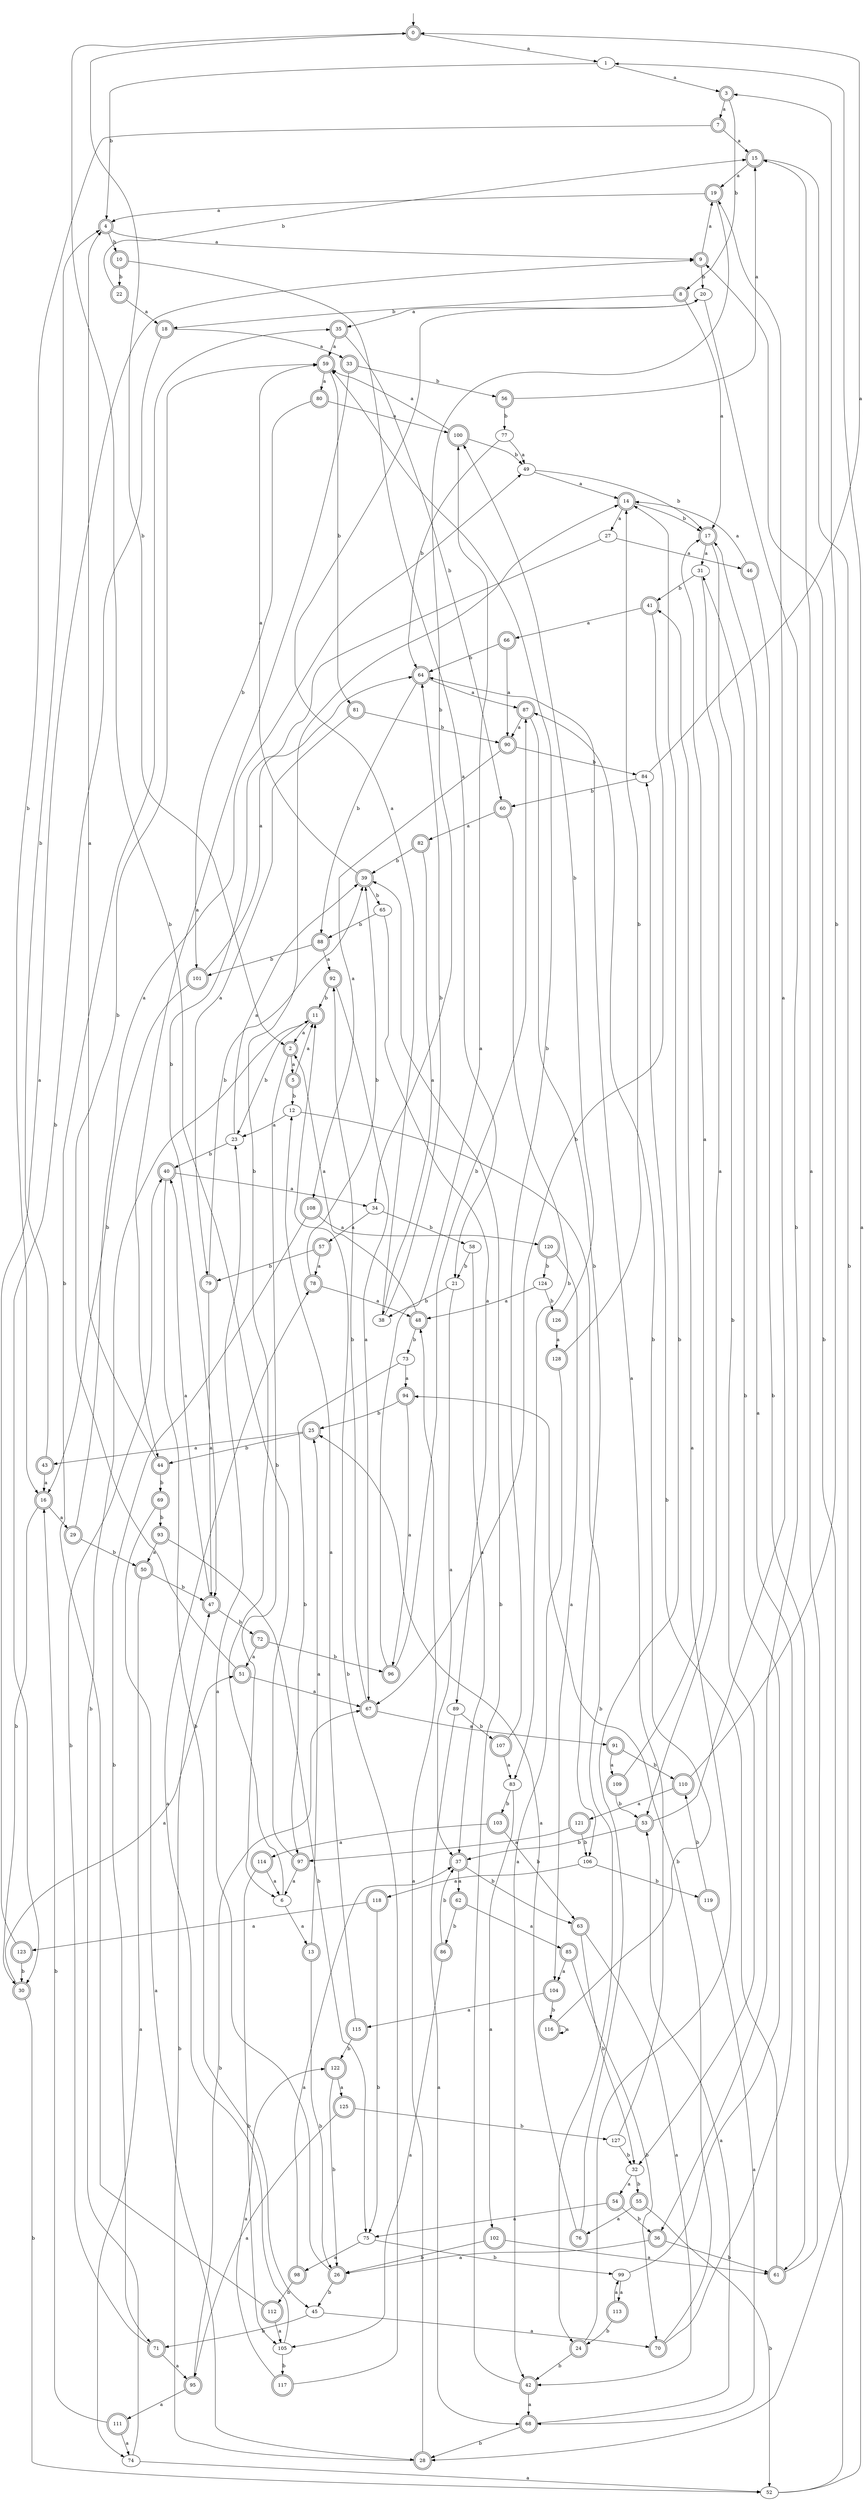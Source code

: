 digraph RandomDFA {
  __start0 [label="", shape=none];
  __start0 -> 0 [label=""];
  0 [shape=circle] [shape=doublecircle]
  0 -> 1 [label="a"]
  0 -> 2 [label="b"]
  1
  1 -> 3 [label="a"]
  1 -> 4 [label="b"]
  2 [shape=doublecircle]
  2 -> 5 [label="a"]
  2 -> 6 [label="b"]
  3 [shape=doublecircle]
  3 -> 7 [label="a"]
  3 -> 8 [label="b"]
  4 [shape=doublecircle]
  4 -> 9 [label="a"]
  4 -> 10 [label="b"]
  5 [shape=doublecircle]
  5 -> 11 [label="a"]
  5 -> 12 [label="b"]
  6
  6 -> 13 [label="a"]
  6 -> 14 [label="b"]
  7 [shape=doublecircle]
  7 -> 15 [label="a"]
  7 -> 16 [label="b"]
  8 [shape=doublecircle]
  8 -> 17 [label="a"]
  8 -> 18 [label="b"]
  9 [shape=doublecircle]
  9 -> 19 [label="a"]
  9 -> 20 [label="b"]
  10 [shape=doublecircle]
  10 -> 21 [label="a"]
  10 -> 22 [label="b"]
  11 [shape=doublecircle]
  11 -> 2 [label="a"]
  11 -> 23 [label="b"]
  12
  12 -> 23 [label="a"]
  12 -> 24 [label="b"]
  13 [shape=doublecircle]
  13 -> 25 [label="a"]
  13 -> 26 [label="b"]
  14 [shape=doublecircle]
  14 -> 27 [label="a"]
  14 -> 17 [label="b"]
  15 [shape=doublecircle]
  15 -> 19 [label="a"]
  15 -> 28 [label="b"]
  16 [shape=doublecircle]
  16 -> 29 [label="a"]
  16 -> 30 [label="b"]
  17 [shape=doublecircle]
  17 -> 31 [label="a"]
  17 -> 32 [label="b"]
  18 [shape=doublecircle]
  18 -> 33 [label="a"]
  18 -> 30 [label="b"]
  19 [shape=doublecircle]
  19 -> 4 [label="a"]
  19 -> 34 [label="b"]
  20
  20 -> 35 [label="a"]
  20 -> 36 [label="b"]
  21
  21 -> 37 [label="a"]
  21 -> 38 [label="b"]
  22 [shape=doublecircle]
  22 -> 18 [label="a"]
  22 -> 15 [label="b"]
  23
  23 -> 39 [label="a"]
  23 -> 40 [label="b"]
  24 [shape=doublecircle]
  24 -> 41 [label="a"]
  24 -> 42 [label="b"]
  25 [shape=doublecircle]
  25 -> 43 [label="a"]
  25 -> 44 [label="b"]
  26 [shape=doublecircle]
  26 -> 23 [label="a"]
  26 -> 45 [label="b"]
  27
  27 -> 46 [label="a"]
  27 -> 47 [label="b"]
  28 [shape=doublecircle]
  28 -> 48 [label="a"]
  28 -> 47 [label="b"]
  29 [shape=doublecircle]
  29 -> 49 [label="a"]
  29 -> 50 [label="b"]
  30 [shape=doublecircle]
  30 -> 51 [label="a"]
  30 -> 52 [label="b"]
  31
  31 -> 53 [label="a"]
  31 -> 41 [label="b"]
  32
  32 -> 54 [label="a"]
  32 -> 55 [label="b"]
  33 [shape=doublecircle]
  33 -> 44 [label="a"]
  33 -> 56 [label="b"]
  34
  34 -> 57 [label="a"]
  34 -> 58 [label="b"]
  35 [shape=doublecircle]
  35 -> 59 [label="a"]
  35 -> 60 [label="b"]
  36 [shape=doublecircle]
  36 -> 26 [label="a"]
  36 -> 61 [label="b"]
  37 [shape=doublecircle]
  37 -> 62 [label="a"]
  37 -> 63 [label="b"]
  38
  38 -> 20 [label="a"]
  38 -> 64 [label="b"]
  39 [shape=doublecircle]
  39 -> 59 [label="a"]
  39 -> 65 [label="b"]
  40 [shape=doublecircle]
  40 -> 34 [label="a"]
  40 -> 45 [label="b"]
  41 [shape=doublecircle]
  41 -> 66 [label="a"]
  41 -> 67 [label="b"]
  42 [shape=doublecircle]
  42 -> 68 [label="a"]
  42 -> 39 [label="b"]
  43 [shape=doublecircle]
  43 -> 16 [label="a"]
  43 -> 4 [label="b"]
  44 [shape=doublecircle]
  44 -> 4 [label="a"]
  44 -> 69 [label="b"]
  45
  45 -> 70 [label="a"]
  45 -> 71 [label="b"]
  46 [shape=doublecircle]
  46 -> 14 [label="a"]
  46 -> 61 [label="b"]
  47 [shape=doublecircle]
  47 -> 40 [label="a"]
  47 -> 72 [label="b"]
  48 [shape=doublecircle]
  48 -> 2 [label="a"]
  48 -> 73 [label="b"]
  49
  49 -> 14 [label="a"]
  49 -> 17 [label="b"]
  50 [shape=doublecircle]
  50 -> 74 [label="a"]
  50 -> 47 [label="b"]
  51 [shape=doublecircle]
  51 -> 67 [label="a"]
  51 -> 59 [label="b"]
  52
  52 -> 1 [label="a"]
  52 -> 9 [label="b"]
  53 [shape=doublecircle]
  53 -> 19 [label="a"]
  53 -> 37 [label="b"]
  54 [shape=doublecircle]
  54 -> 75 [label="a"]
  54 -> 36 [label="b"]
  55 [shape=doublecircle]
  55 -> 76 [label="a"]
  55 -> 52 [label="b"]
  56 [shape=doublecircle]
  56 -> 15 [label="a"]
  56 -> 77 [label="b"]
  57 [shape=doublecircle]
  57 -> 78 [label="a"]
  57 -> 79 [label="b"]
  58
  58 -> 37 [label="a"]
  58 -> 21 [label="b"]
  59 [shape=doublecircle]
  59 -> 80 [label="a"]
  59 -> 81 [label="b"]
  60 [shape=doublecircle]
  60 -> 82 [label="a"]
  60 -> 83 [label="b"]
  61 [shape=doublecircle]
  61 -> 15 [label="a"]
  61 -> 84 [label="b"]
  62 [shape=doublecircle]
  62 -> 85 [label="a"]
  62 -> 86 [label="b"]
  63 [shape=doublecircle]
  63 -> 42 [label="a"]
  63 -> 32 [label="b"]
  64 [shape=doublecircle]
  64 -> 87 [label="a"]
  64 -> 88 [label="b"]
  65
  65 -> 89 [label="a"]
  65 -> 88 [label="b"]
  66 [shape=doublecircle]
  66 -> 90 [label="a"]
  66 -> 64 [label="b"]
  67 [shape=doublecircle]
  67 -> 91 [label="a"]
  67 -> 92 [label="b"]
  68 [shape=doublecircle]
  68 -> 53 [label="a"]
  68 -> 28 [label="b"]
  69 [shape=doublecircle]
  69 -> 28 [label="a"]
  69 -> 93 [label="b"]
  70 [shape=doublecircle]
  70 -> 17 [label="a"]
  70 -> 94 [label="b"]
  71 [shape=doublecircle]
  71 -> 95 [label="a"]
  71 -> 40 [label="b"]
  72 [shape=doublecircle]
  72 -> 51 [label="a"]
  72 -> 96 [label="b"]
  73
  73 -> 94 [label="a"]
  73 -> 97 [label="b"]
  74
  74 -> 52 [label="a"]
  74 -> 11 [label="b"]
  75
  75 -> 98 [label="a"]
  75 -> 99 [label="b"]
  76 [shape=doublecircle]
  76 -> 25 [label="a"]
  76 -> 14 [label="b"]
  77
  77 -> 49 [label="a"]
  77 -> 64 [label="b"]
  78 [shape=doublecircle]
  78 -> 48 [label="a"]
  78 -> 39 [label="b"]
  79 [shape=doublecircle]
  79 -> 47 [label="a"]
  79 -> 39 [label="b"]
  80 [shape=doublecircle]
  80 -> 100 [label="a"]
  80 -> 101 [label="b"]
  81 [shape=doublecircle]
  81 -> 79 [label="a"]
  81 -> 90 [label="b"]
  82 [shape=doublecircle]
  82 -> 38 [label="a"]
  82 -> 39 [label="b"]
  83
  83 -> 102 [label="a"]
  83 -> 103 [label="b"]
  84
  84 -> 0 [label="a"]
  84 -> 60 [label="b"]
  85 [shape=doublecircle]
  85 -> 104 [label="a"]
  85 -> 70 [label="b"]
  86 [shape=doublecircle]
  86 -> 105 [label="a"]
  86 -> 37 [label="b"]
  87 [shape=doublecircle]
  87 -> 90 [label="a"]
  87 -> 106 [label="b"]
  88 [shape=doublecircle]
  88 -> 92 [label="a"]
  88 -> 101 [label="b"]
  89
  89 -> 68 [label="a"]
  89 -> 107 [label="b"]
  90 [shape=doublecircle]
  90 -> 108 [label="a"]
  90 -> 84 [label="b"]
  91 [shape=doublecircle]
  91 -> 109 [label="a"]
  91 -> 110 [label="b"]
  92 [shape=doublecircle]
  92 -> 67 [label="a"]
  92 -> 11 [label="b"]
  93 [shape=doublecircle]
  93 -> 50 [label="a"]
  93 -> 75 [label="b"]
  94 [shape=doublecircle]
  94 -> 96 [label="a"]
  94 -> 25 [label="b"]
  95 [shape=doublecircle]
  95 -> 111 [label="a"]
  95 -> 67 [label="b"]
  96 [shape=doublecircle]
  96 -> 100 [label="a"]
  96 -> 87 [label="b"]
  97 [shape=doublecircle]
  97 -> 6 [label="a"]
  97 -> 0 [label="b"]
  98 [shape=doublecircle]
  98 -> 37 [label="a"]
  98 -> 112 [label="b"]
  99
  99 -> 113 [label="a"]
  99 -> 31 [label="b"]
  100 [shape=doublecircle]
  100 -> 59 [label="a"]
  100 -> 49 [label="b"]
  101 [shape=doublecircle]
  101 -> 64 [label="a"]
  101 -> 16 [label="b"]
  102 [shape=doublecircle]
  102 -> 61 [label="a"]
  102 -> 26 [label="b"]
  103 [shape=doublecircle]
  103 -> 114 [label="a"]
  103 -> 63 [label="b"]
  104 [shape=doublecircle]
  104 -> 115 [label="a"]
  104 -> 116 [label="b"]
  105
  105 -> 78 [label="a"]
  105 -> 117 [label="b"]
  106
  106 -> 118 [label="a"]
  106 -> 119 [label="b"]
  107 [shape=doublecircle]
  107 -> 83 [label="a"]
  107 -> 59 [label="b"]
  108 [shape=doublecircle]
  108 -> 120 [label="a"]
  108 -> 71 [label="b"]
  109 [shape=doublecircle]
  109 -> 17 [label="a"]
  109 -> 53 [label="b"]
  110 [shape=doublecircle]
  110 -> 121 [label="a"]
  110 -> 3 [label="b"]
  111 [shape=doublecircle]
  111 -> 74 [label="a"]
  111 -> 16 [label="b"]
  112 [shape=doublecircle]
  112 -> 105 [label="a"]
  112 -> 35 [label="b"]
  113 [shape=doublecircle]
  113 -> 99 [label="a"]
  113 -> 24 [label="b"]
  114 [shape=doublecircle]
  114 -> 6 [label="a"]
  114 -> 105 [label="b"]
  115 [shape=doublecircle]
  115 -> 12 [label="a"]
  115 -> 122 [label="b"]
  116 [shape=doublecircle]
  116 -> 116 [label="a"]
  116 -> 87 [label="b"]
  117 [shape=doublecircle]
  117 -> 122 [label="a"]
  117 -> 11 [label="b"]
  118 [shape=doublecircle]
  118 -> 123 [label="a"]
  118 -> 75 [label="b"]
  119 [shape=doublecircle]
  119 -> 68 [label="a"]
  119 -> 110 [label="b"]
  120 [shape=doublecircle]
  120 -> 104 [label="a"]
  120 -> 124 [label="b"]
  121 [shape=doublecircle]
  121 -> 97 [label="a"]
  121 -> 106 [label="b"]
  122 [shape=doublecircle]
  122 -> 125 [label="a"]
  122 -> 26 [label="b"]
  123 [shape=doublecircle]
  123 -> 9 [label="a"]
  123 -> 30 [label="b"]
  124
  124 -> 48 [label="a"]
  124 -> 126 [label="b"]
  125 [shape=doublecircle]
  125 -> 95 [label="a"]
  125 -> 127 [label="b"]
  126 [shape=doublecircle]
  126 -> 128 [label="a"]
  126 -> 100 [label="b"]
  127
  127 -> 64 [label="a"]
  127 -> 32 [label="b"]
  128 [shape=doublecircle]
  128 -> 42 [label="a"]
  128 -> 14 [label="b"]
}
